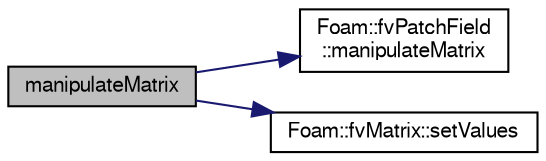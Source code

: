 digraph "manipulateMatrix"
{
  bgcolor="transparent";
  edge [fontname="FreeSans",fontsize="10",labelfontname="FreeSans",labelfontsize="10"];
  node [fontname="FreeSans",fontsize="10",shape=record];
  rankdir="LR";
  Node1 [label="manipulateMatrix",height=0.2,width=0.4,color="black", fillcolor="grey75", style="filled" fontcolor="black"];
  Node1 -> Node2 [color="midnightblue",fontsize="10",style="solid",fontname="FreeSans"];
  Node2 [label="Foam::fvPatchField\l::manipulateMatrix",height=0.2,width=0.4,color="black",URL="$a00861.html#a918a7a9b6883ae2da430decb238332e0",tooltip="Manipulate matrix. "];
  Node1 -> Node3 [color="midnightblue",fontsize="10",style="solid",fontname="FreeSans"];
  Node3 [label="Foam::fvMatrix::setValues",height=0.2,width=0.4,color="black",URL="$a00850.html#af485ea1c60422a3ac6a6b05660da9bc2",tooltip="Set solution in given cells to the specified values. "];
}

